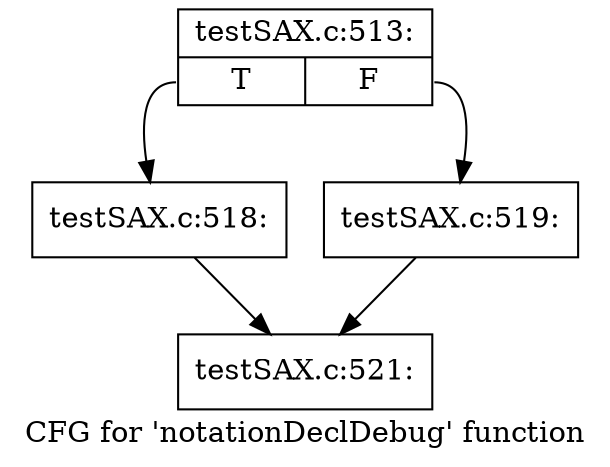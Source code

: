 digraph "CFG for 'notationDeclDebug' function" {
	label="CFG for 'notationDeclDebug' function";

	Node0x4480100 [shape=record,label="{testSAX.c:513:|{<s0>T|<s1>F}}"];
	Node0x4480100:s0 -> Node0x4484c20;
	Node0x4480100:s1 -> Node0x4484c70;
	Node0x4484c20 [shape=record,label="{testSAX.c:518:}"];
	Node0x4484c20 -> Node0x44839e0;
	Node0x4484c70 [shape=record,label="{testSAX.c:519:}"];
	Node0x4484c70 -> Node0x44839e0;
	Node0x44839e0 [shape=record,label="{testSAX.c:521:}"];
}
